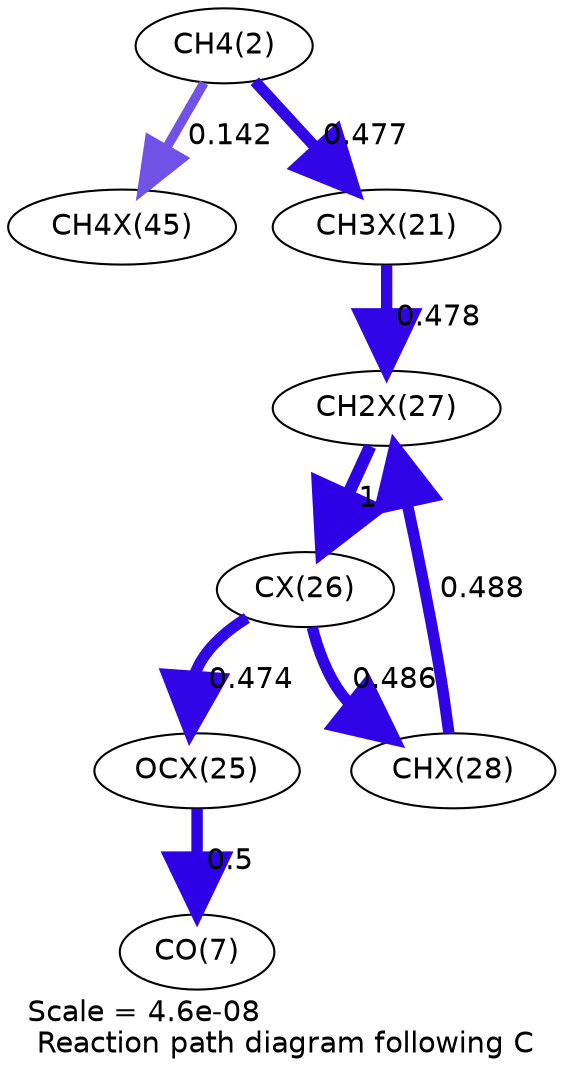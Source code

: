 digraph reaction_paths {
center=1;
s4 -> s33[fontname="Helvetica", penwidth=4.53, arrowsize=2.26, color="0.7, 0.642, 0.9"
, label=" 0.142"];
s4 -> s25[fontname="Helvetica", penwidth=5.44, arrowsize=2.72, color="0.7, 0.977, 0.9"
, label=" 0.477"];
s25 -> s31[fontname="Helvetica", penwidth=5.44, arrowsize=2.72, color="0.7, 0.978, 0.9"
, label=" 0.478"];
s32 -> s31[fontname="Helvetica", penwidth=5.46, arrowsize=2.73, color="0.7, 0.988, 0.9"
, label=" 0.488"];
s31 -> s30[fontname="Helvetica", penwidth=6, arrowsize=3, color="0.7, 1.5, 0.9"
, label=" 1"];
s30 -> s32[fontname="Helvetica", penwidth=5.46, arrowsize=2.73, color="0.7, 0.986, 0.9"
, label=" 0.486"];
s30 -> s29[fontname="Helvetica", penwidth=5.44, arrowsize=2.72, color="0.7, 0.974, 0.9"
, label=" 0.474"];
s29 -> s9[fontname="Helvetica", penwidth=5.48, arrowsize=2.74, color="0.7, 1, 0.9"
, label=" 0.5"];
s4 [ fontname="Helvetica", label="CH4(2)"];
s9 [ fontname="Helvetica", label="CO(7)"];
s25 [ fontname="Helvetica", label="CH3X(21)"];
s29 [ fontname="Helvetica", label="OCX(25)"];
s30 [ fontname="Helvetica", label="CX(26)"];
s31 [ fontname="Helvetica", label="CH2X(27)"];
s32 [ fontname="Helvetica", label="CHX(28)"];
s33 [ fontname="Helvetica", label="CH4X(45)"];
 label = "Scale = 4.6e-08\l Reaction path diagram following C";
 fontname = "Helvetica";
}
